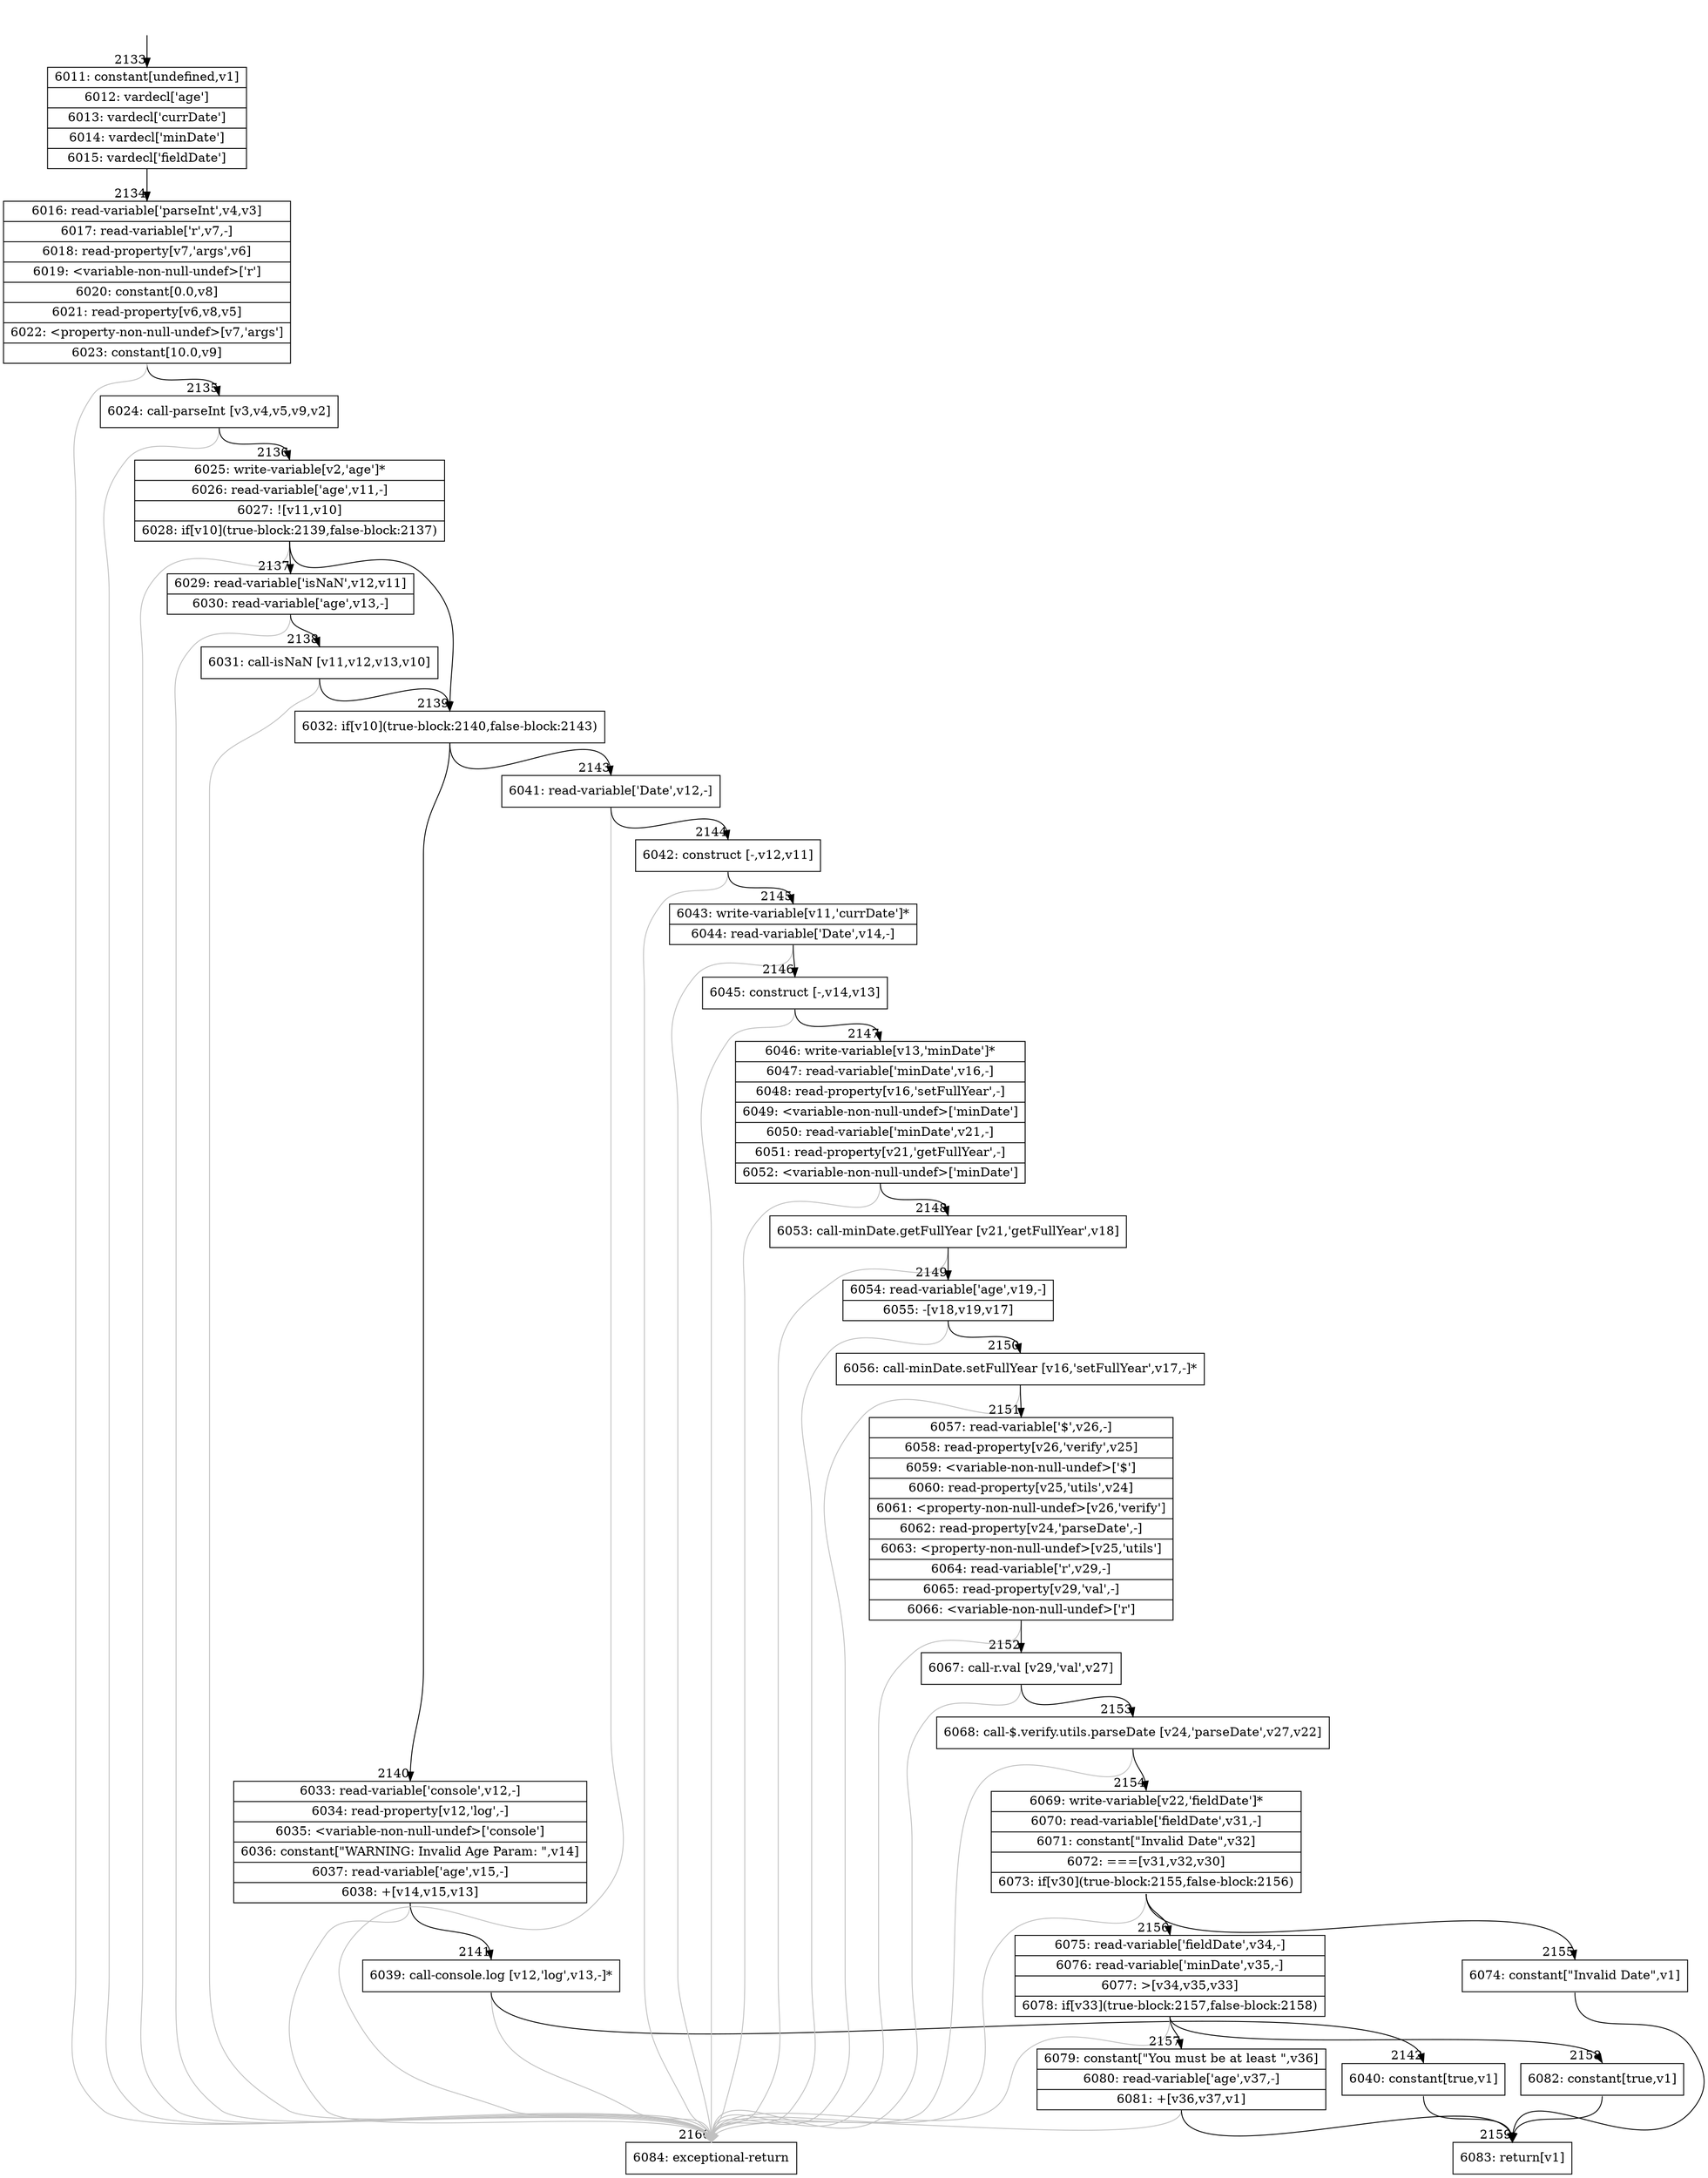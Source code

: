digraph {
rankdir="TD"
BB_entry178[shape=none,label=""];
BB_entry178 -> BB2133 [tailport=s, headport=n, headlabel="    2133"]
BB2133 [shape=record label="{6011: constant[undefined,v1]|6012: vardecl['age']|6013: vardecl['currDate']|6014: vardecl['minDate']|6015: vardecl['fieldDate']}" ] 
BB2133 -> BB2134 [tailport=s, headport=n, headlabel="      2134"]
BB2134 [shape=record label="{6016: read-variable['parseInt',v4,v3]|6017: read-variable['r',v7,-]|6018: read-property[v7,'args',v6]|6019: \<variable-non-null-undef\>['r']|6020: constant[0.0,v8]|6021: read-property[v6,v8,v5]|6022: \<property-non-null-undef\>[v7,'args']|6023: constant[10.0,v9]}" ] 
BB2134 -> BB2135 [tailport=s, headport=n, headlabel="      2135"]
BB2134 -> BB2160 [tailport=s, headport=n, color=gray, headlabel="      2160"]
BB2135 [shape=record label="{6024: call-parseInt [v3,v4,v5,v9,v2]}" ] 
BB2135 -> BB2136 [tailport=s, headport=n, headlabel="      2136"]
BB2135 -> BB2160 [tailport=s, headport=n, color=gray]
BB2136 [shape=record label="{6025: write-variable[v2,'age']*|6026: read-variable['age',v11,-]|6027: ![v11,v10]|6028: if[v10](true-block:2139,false-block:2137)}" ] 
BB2136 -> BB2139 [tailport=s, headport=n, headlabel="      2139"]
BB2136 -> BB2137 [tailport=s, headport=n, headlabel="      2137"]
BB2136 -> BB2160 [tailport=s, headport=n, color=gray]
BB2137 [shape=record label="{6029: read-variable['isNaN',v12,v11]|6030: read-variable['age',v13,-]}" ] 
BB2137 -> BB2138 [tailport=s, headport=n, headlabel="      2138"]
BB2137 -> BB2160 [tailport=s, headport=n, color=gray]
BB2138 [shape=record label="{6031: call-isNaN [v11,v12,v13,v10]}" ] 
BB2138 -> BB2139 [tailport=s, headport=n]
BB2138 -> BB2160 [tailport=s, headport=n, color=gray]
BB2139 [shape=record label="{6032: if[v10](true-block:2140,false-block:2143)}" ] 
BB2139 -> BB2140 [tailport=s, headport=n, headlabel="      2140"]
BB2139 -> BB2143 [tailport=s, headport=n, headlabel="      2143"]
BB2140 [shape=record label="{6033: read-variable['console',v12,-]|6034: read-property[v12,'log',-]|6035: \<variable-non-null-undef\>['console']|6036: constant[\"WARNING: Invalid Age Param: \",v14]|6037: read-variable['age',v15,-]|6038: +[v14,v15,v13]}" ] 
BB2140 -> BB2141 [tailport=s, headport=n, headlabel="      2141"]
BB2140 -> BB2160 [tailport=s, headport=n, color=gray]
BB2141 [shape=record label="{6039: call-console.log [v12,'log',v13,-]*}" ] 
BB2141 -> BB2142 [tailport=s, headport=n, headlabel="      2142"]
BB2141 -> BB2160 [tailport=s, headport=n, color=gray]
BB2142 [shape=record label="{6040: constant[true,v1]}" ] 
BB2142 -> BB2159 [tailport=s, headport=n, headlabel="      2159"]
BB2143 [shape=record label="{6041: read-variable['Date',v12,-]}" ] 
BB2143 -> BB2144 [tailport=s, headport=n, headlabel="      2144"]
BB2143 -> BB2160 [tailport=s, headport=n, color=gray]
BB2144 [shape=record label="{6042: construct [-,v12,v11]}" ] 
BB2144 -> BB2145 [tailport=s, headport=n, headlabel="      2145"]
BB2144 -> BB2160 [tailport=s, headport=n, color=gray]
BB2145 [shape=record label="{6043: write-variable[v11,'currDate']*|6044: read-variable['Date',v14,-]}" ] 
BB2145 -> BB2146 [tailport=s, headport=n, headlabel="      2146"]
BB2145 -> BB2160 [tailport=s, headport=n, color=gray]
BB2146 [shape=record label="{6045: construct [-,v14,v13]}" ] 
BB2146 -> BB2147 [tailport=s, headport=n, headlabel="      2147"]
BB2146 -> BB2160 [tailport=s, headport=n, color=gray]
BB2147 [shape=record label="{6046: write-variable[v13,'minDate']*|6047: read-variable['minDate',v16,-]|6048: read-property[v16,'setFullYear',-]|6049: \<variable-non-null-undef\>['minDate']|6050: read-variable['minDate',v21,-]|6051: read-property[v21,'getFullYear',-]|6052: \<variable-non-null-undef\>['minDate']}" ] 
BB2147 -> BB2148 [tailport=s, headport=n, headlabel="      2148"]
BB2147 -> BB2160 [tailport=s, headport=n, color=gray]
BB2148 [shape=record label="{6053: call-minDate.getFullYear [v21,'getFullYear',v18]}" ] 
BB2148 -> BB2149 [tailport=s, headport=n, headlabel="      2149"]
BB2148 -> BB2160 [tailport=s, headport=n, color=gray]
BB2149 [shape=record label="{6054: read-variable['age',v19,-]|6055: -[v18,v19,v17]}" ] 
BB2149 -> BB2150 [tailport=s, headport=n, headlabel="      2150"]
BB2149 -> BB2160 [tailport=s, headport=n, color=gray]
BB2150 [shape=record label="{6056: call-minDate.setFullYear [v16,'setFullYear',v17,-]*}" ] 
BB2150 -> BB2151 [tailport=s, headport=n, headlabel="      2151"]
BB2150 -> BB2160 [tailport=s, headport=n, color=gray]
BB2151 [shape=record label="{6057: read-variable['$',v26,-]|6058: read-property[v26,'verify',v25]|6059: \<variable-non-null-undef\>['$']|6060: read-property[v25,'utils',v24]|6061: \<property-non-null-undef\>[v26,'verify']|6062: read-property[v24,'parseDate',-]|6063: \<property-non-null-undef\>[v25,'utils']|6064: read-variable['r',v29,-]|6065: read-property[v29,'val',-]|6066: \<variable-non-null-undef\>['r']}" ] 
BB2151 -> BB2152 [tailport=s, headport=n, headlabel="      2152"]
BB2151 -> BB2160 [tailport=s, headport=n, color=gray]
BB2152 [shape=record label="{6067: call-r.val [v29,'val',v27]}" ] 
BB2152 -> BB2153 [tailport=s, headport=n, headlabel="      2153"]
BB2152 -> BB2160 [tailport=s, headport=n, color=gray]
BB2153 [shape=record label="{6068: call-$.verify.utils.parseDate [v24,'parseDate',v27,v22]}" ] 
BB2153 -> BB2154 [tailport=s, headport=n, headlabel="      2154"]
BB2153 -> BB2160 [tailport=s, headport=n, color=gray]
BB2154 [shape=record label="{6069: write-variable[v22,'fieldDate']*|6070: read-variable['fieldDate',v31,-]|6071: constant[\"Invalid Date\",v32]|6072: ===[v31,v32,v30]|6073: if[v30](true-block:2155,false-block:2156)}" ] 
BB2154 -> BB2155 [tailport=s, headport=n, headlabel="      2155"]
BB2154 -> BB2156 [tailport=s, headport=n, headlabel="      2156"]
BB2154 -> BB2160 [tailport=s, headport=n, color=gray]
BB2155 [shape=record label="{6074: constant[\"Invalid Date\",v1]}" ] 
BB2155 -> BB2159 [tailport=s, headport=n]
BB2156 [shape=record label="{6075: read-variable['fieldDate',v34,-]|6076: read-variable['minDate',v35,-]|6077: \>[v34,v35,v33]|6078: if[v33](true-block:2157,false-block:2158)}" ] 
BB2156 -> BB2157 [tailport=s, headport=n, headlabel="      2157"]
BB2156 -> BB2158 [tailport=s, headport=n, headlabel="      2158"]
BB2156 -> BB2160 [tailport=s, headport=n, color=gray]
BB2157 [shape=record label="{6079: constant[\"You must be at least \",v36]|6080: read-variable['age',v37,-]|6081: +[v36,v37,v1]}" ] 
BB2157 -> BB2159 [tailport=s, headport=n]
BB2157 -> BB2160 [tailport=s, headport=n, color=gray]
BB2158 [shape=record label="{6082: constant[true,v1]}" ] 
BB2158 -> BB2159 [tailport=s, headport=n]
BB2159 [shape=record label="{6083: return[v1]}" ] 
BB2160 [shape=record label="{6084: exceptional-return}" ] 
//#$~ 1971
}

